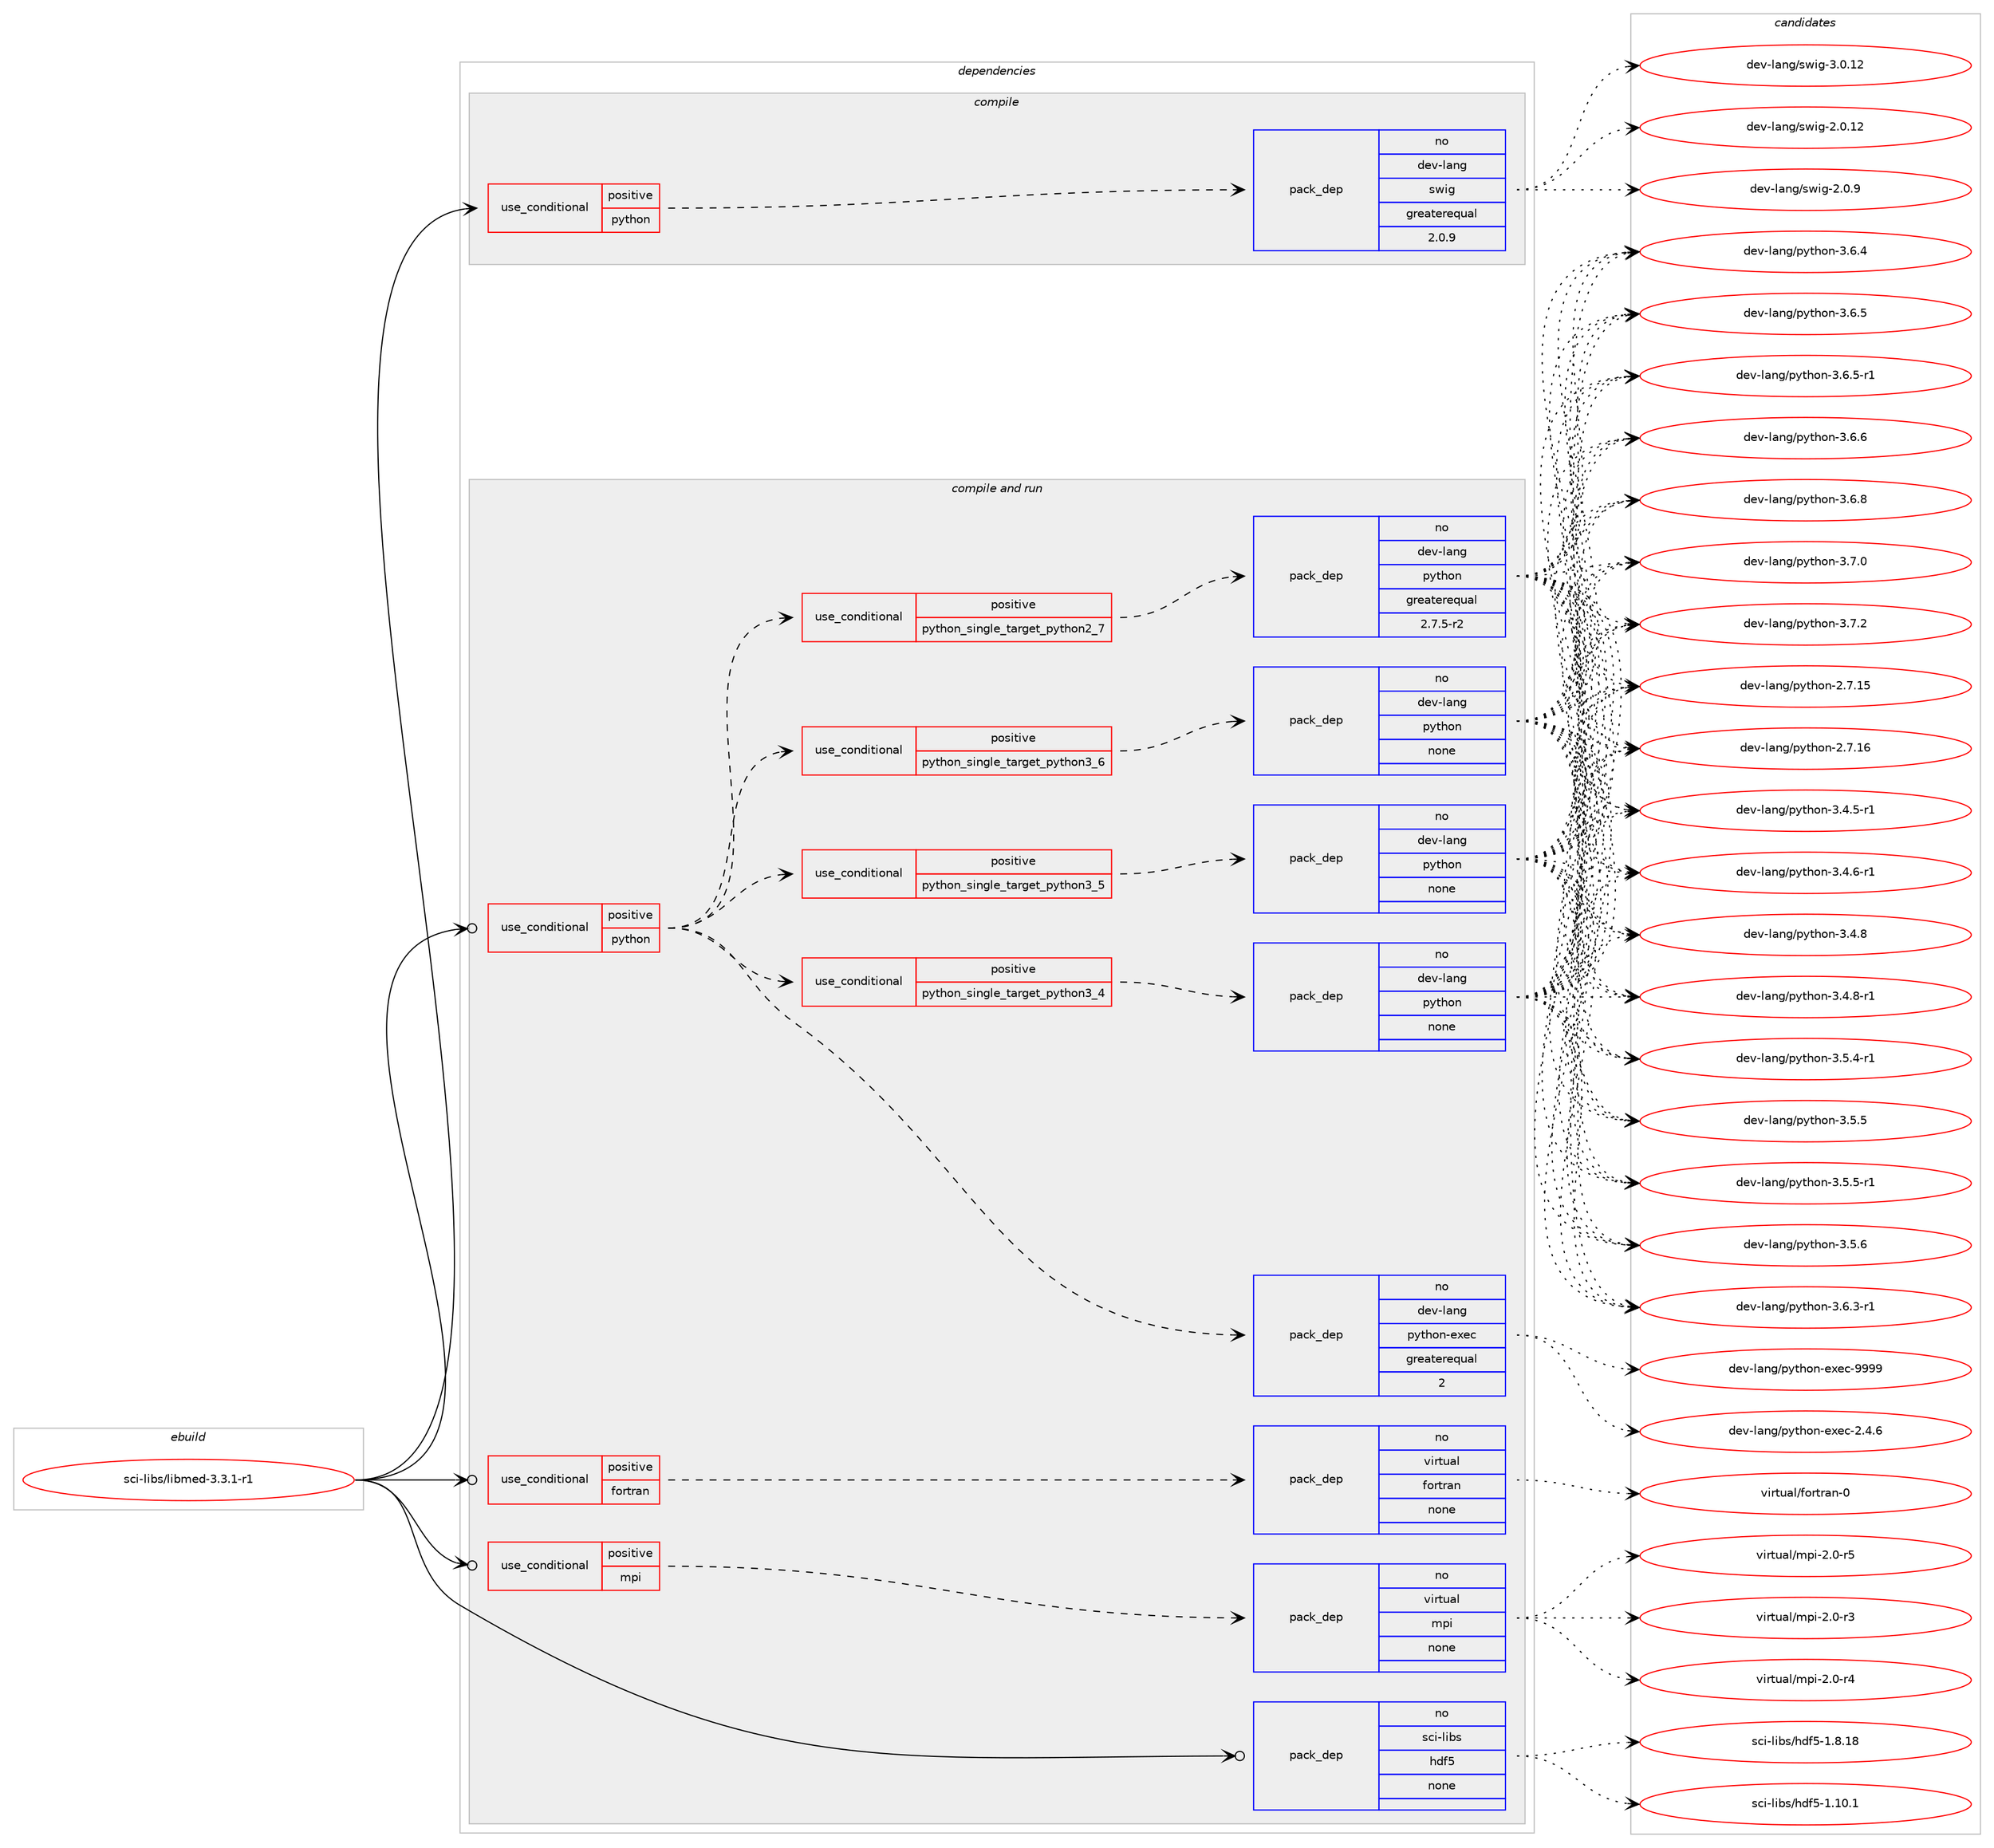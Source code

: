 digraph prolog {

# *************
# Graph options
# *************

newrank=true;
concentrate=true;
compound=true;
graph [rankdir=LR,fontname=Helvetica,fontsize=10,ranksep=1.5];#, ranksep=2.5, nodesep=0.2];
edge  [arrowhead=vee];
node  [fontname=Helvetica,fontsize=10];

# **********
# The ebuild
# **********

subgraph cluster_leftcol {
color=gray;
rank=same;
label=<<i>ebuild</i>>;
id [label="sci-libs/libmed-3.3.1-r1", color=red, width=4, href="../sci-libs/libmed-3.3.1-r1.svg"];
}

# ****************
# The dependencies
# ****************

subgraph cluster_midcol {
color=gray;
label=<<i>dependencies</i>>;
subgraph cluster_compile {
fillcolor="#eeeeee";
style=filled;
label=<<i>compile</i>>;
subgraph cond453481 {
dependency1693979 [label=<<TABLE BORDER="0" CELLBORDER="1" CELLSPACING="0" CELLPADDING="4"><TR><TD ROWSPAN="3" CELLPADDING="10">use_conditional</TD></TR><TR><TD>positive</TD></TR><TR><TD>python</TD></TR></TABLE>>, shape=none, color=red];
subgraph pack1212735 {
dependency1693980 [label=<<TABLE BORDER="0" CELLBORDER="1" CELLSPACING="0" CELLPADDING="4" WIDTH="220"><TR><TD ROWSPAN="6" CELLPADDING="30">pack_dep</TD></TR><TR><TD WIDTH="110">no</TD></TR><TR><TD>dev-lang</TD></TR><TR><TD>swig</TD></TR><TR><TD>greaterequal</TD></TR><TR><TD>2.0.9</TD></TR></TABLE>>, shape=none, color=blue];
}
dependency1693979:e -> dependency1693980:w [weight=20,style="dashed",arrowhead="vee"];
}
id:e -> dependency1693979:w [weight=20,style="solid",arrowhead="vee"];
}
subgraph cluster_compileandrun {
fillcolor="#eeeeee";
style=filled;
label=<<i>compile and run</i>>;
subgraph cond453482 {
dependency1693981 [label=<<TABLE BORDER="0" CELLBORDER="1" CELLSPACING="0" CELLPADDING="4"><TR><TD ROWSPAN="3" CELLPADDING="10">use_conditional</TD></TR><TR><TD>positive</TD></TR><TR><TD>fortran</TD></TR></TABLE>>, shape=none, color=red];
subgraph pack1212736 {
dependency1693982 [label=<<TABLE BORDER="0" CELLBORDER="1" CELLSPACING="0" CELLPADDING="4" WIDTH="220"><TR><TD ROWSPAN="6" CELLPADDING="30">pack_dep</TD></TR><TR><TD WIDTH="110">no</TD></TR><TR><TD>virtual</TD></TR><TR><TD>fortran</TD></TR><TR><TD>none</TD></TR><TR><TD></TD></TR></TABLE>>, shape=none, color=blue];
}
dependency1693981:e -> dependency1693982:w [weight=20,style="dashed",arrowhead="vee"];
}
id:e -> dependency1693981:w [weight=20,style="solid",arrowhead="odotvee"];
subgraph cond453483 {
dependency1693983 [label=<<TABLE BORDER="0" CELLBORDER="1" CELLSPACING="0" CELLPADDING="4"><TR><TD ROWSPAN="3" CELLPADDING="10">use_conditional</TD></TR><TR><TD>positive</TD></TR><TR><TD>mpi</TD></TR></TABLE>>, shape=none, color=red];
subgraph pack1212737 {
dependency1693984 [label=<<TABLE BORDER="0" CELLBORDER="1" CELLSPACING="0" CELLPADDING="4" WIDTH="220"><TR><TD ROWSPAN="6" CELLPADDING="30">pack_dep</TD></TR><TR><TD WIDTH="110">no</TD></TR><TR><TD>virtual</TD></TR><TR><TD>mpi</TD></TR><TR><TD>none</TD></TR><TR><TD></TD></TR></TABLE>>, shape=none, color=blue];
}
dependency1693983:e -> dependency1693984:w [weight=20,style="dashed",arrowhead="vee"];
}
id:e -> dependency1693983:w [weight=20,style="solid",arrowhead="odotvee"];
subgraph cond453484 {
dependency1693985 [label=<<TABLE BORDER="0" CELLBORDER="1" CELLSPACING="0" CELLPADDING="4"><TR><TD ROWSPAN="3" CELLPADDING="10">use_conditional</TD></TR><TR><TD>positive</TD></TR><TR><TD>python</TD></TR></TABLE>>, shape=none, color=red];
subgraph cond453485 {
dependency1693986 [label=<<TABLE BORDER="0" CELLBORDER="1" CELLSPACING="0" CELLPADDING="4"><TR><TD ROWSPAN="3" CELLPADDING="10">use_conditional</TD></TR><TR><TD>positive</TD></TR><TR><TD>python_single_target_python2_7</TD></TR></TABLE>>, shape=none, color=red];
subgraph pack1212738 {
dependency1693987 [label=<<TABLE BORDER="0" CELLBORDER="1" CELLSPACING="0" CELLPADDING="4" WIDTH="220"><TR><TD ROWSPAN="6" CELLPADDING="30">pack_dep</TD></TR><TR><TD WIDTH="110">no</TD></TR><TR><TD>dev-lang</TD></TR><TR><TD>python</TD></TR><TR><TD>greaterequal</TD></TR><TR><TD>2.7.5-r2</TD></TR></TABLE>>, shape=none, color=blue];
}
dependency1693986:e -> dependency1693987:w [weight=20,style="dashed",arrowhead="vee"];
}
dependency1693985:e -> dependency1693986:w [weight=20,style="dashed",arrowhead="vee"];
subgraph cond453486 {
dependency1693988 [label=<<TABLE BORDER="0" CELLBORDER="1" CELLSPACING="0" CELLPADDING="4"><TR><TD ROWSPAN="3" CELLPADDING="10">use_conditional</TD></TR><TR><TD>positive</TD></TR><TR><TD>python_single_target_python3_4</TD></TR></TABLE>>, shape=none, color=red];
subgraph pack1212739 {
dependency1693989 [label=<<TABLE BORDER="0" CELLBORDER="1" CELLSPACING="0" CELLPADDING="4" WIDTH="220"><TR><TD ROWSPAN="6" CELLPADDING="30">pack_dep</TD></TR><TR><TD WIDTH="110">no</TD></TR><TR><TD>dev-lang</TD></TR><TR><TD>python</TD></TR><TR><TD>none</TD></TR><TR><TD></TD></TR></TABLE>>, shape=none, color=blue];
}
dependency1693988:e -> dependency1693989:w [weight=20,style="dashed",arrowhead="vee"];
}
dependency1693985:e -> dependency1693988:w [weight=20,style="dashed",arrowhead="vee"];
subgraph cond453487 {
dependency1693990 [label=<<TABLE BORDER="0" CELLBORDER="1" CELLSPACING="0" CELLPADDING="4"><TR><TD ROWSPAN="3" CELLPADDING="10">use_conditional</TD></TR><TR><TD>positive</TD></TR><TR><TD>python_single_target_python3_5</TD></TR></TABLE>>, shape=none, color=red];
subgraph pack1212740 {
dependency1693991 [label=<<TABLE BORDER="0" CELLBORDER="1" CELLSPACING="0" CELLPADDING="4" WIDTH="220"><TR><TD ROWSPAN="6" CELLPADDING="30">pack_dep</TD></TR><TR><TD WIDTH="110">no</TD></TR><TR><TD>dev-lang</TD></TR><TR><TD>python</TD></TR><TR><TD>none</TD></TR><TR><TD></TD></TR></TABLE>>, shape=none, color=blue];
}
dependency1693990:e -> dependency1693991:w [weight=20,style="dashed",arrowhead="vee"];
}
dependency1693985:e -> dependency1693990:w [weight=20,style="dashed",arrowhead="vee"];
subgraph cond453488 {
dependency1693992 [label=<<TABLE BORDER="0" CELLBORDER="1" CELLSPACING="0" CELLPADDING="4"><TR><TD ROWSPAN="3" CELLPADDING="10">use_conditional</TD></TR><TR><TD>positive</TD></TR><TR><TD>python_single_target_python3_6</TD></TR></TABLE>>, shape=none, color=red];
subgraph pack1212741 {
dependency1693993 [label=<<TABLE BORDER="0" CELLBORDER="1" CELLSPACING="0" CELLPADDING="4" WIDTH="220"><TR><TD ROWSPAN="6" CELLPADDING="30">pack_dep</TD></TR><TR><TD WIDTH="110">no</TD></TR><TR><TD>dev-lang</TD></TR><TR><TD>python</TD></TR><TR><TD>none</TD></TR><TR><TD></TD></TR></TABLE>>, shape=none, color=blue];
}
dependency1693992:e -> dependency1693993:w [weight=20,style="dashed",arrowhead="vee"];
}
dependency1693985:e -> dependency1693992:w [weight=20,style="dashed",arrowhead="vee"];
subgraph pack1212742 {
dependency1693994 [label=<<TABLE BORDER="0" CELLBORDER="1" CELLSPACING="0" CELLPADDING="4" WIDTH="220"><TR><TD ROWSPAN="6" CELLPADDING="30">pack_dep</TD></TR><TR><TD WIDTH="110">no</TD></TR><TR><TD>dev-lang</TD></TR><TR><TD>python-exec</TD></TR><TR><TD>greaterequal</TD></TR><TR><TD>2</TD></TR></TABLE>>, shape=none, color=blue];
}
dependency1693985:e -> dependency1693994:w [weight=20,style="dashed",arrowhead="vee"];
}
id:e -> dependency1693985:w [weight=20,style="solid",arrowhead="odotvee"];
subgraph pack1212743 {
dependency1693995 [label=<<TABLE BORDER="0" CELLBORDER="1" CELLSPACING="0" CELLPADDING="4" WIDTH="220"><TR><TD ROWSPAN="6" CELLPADDING="30">pack_dep</TD></TR><TR><TD WIDTH="110">no</TD></TR><TR><TD>sci-libs</TD></TR><TR><TD>hdf5</TD></TR><TR><TD>none</TD></TR><TR><TD></TD></TR></TABLE>>, shape=none, color=blue];
}
id:e -> dependency1693995:w [weight=20,style="solid",arrowhead="odotvee"];
}
subgraph cluster_run {
fillcolor="#eeeeee";
style=filled;
label=<<i>run</i>>;
}
}

# **************
# The candidates
# **************

subgraph cluster_choices {
rank=same;
color=gray;
label=<<i>candidates</i>>;

subgraph choice1212735 {
color=black;
nodesep=1;
choice10010111845108971101034711511910510345504648464950 [label="dev-lang/swig-2.0.12", color=red, width=4,href="../dev-lang/swig-2.0.12.svg"];
choice100101118451089711010347115119105103455046484657 [label="dev-lang/swig-2.0.9", color=red, width=4,href="../dev-lang/swig-2.0.9.svg"];
choice10010111845108971101034711511910510345514648464950 [label="dev-lang/swig-3.0.12", color=red, width=4,href="../dev-lang/swig-3.0.12.svg"];
dependency1693980:e -> choice10010111845108971101034711511910510345504648464950:w [style=dotted,weight="100"];
dependency1693980:e -> choice100101118451089711010347115119105103455046484657:w [style=dotted,weight="100"];
dependency1693980:e -> choice10010111845108971101034711511910510345514648464950:w [style=dotted,weight="100"];
}
subgraph choice1212736 {
color=black;
nodesep=1;
choice1181051141161179710847102111114116114971104548 [label="virtual/fortran-0", color=red, width=4,href="../virtual/fortran-0.svg"];
dependency1693982:e -> choice1181051141161179710847102111114116114971104548:w [style=dotted,weight="100"];
}
subgraph choice1212737 {
color=black;
nodesep=1;
choice1181051141161179710847109112105455046484511451 [label="virtual/mpi-2.0-r3", color=red, width=4,href="../virtual/mpi-2.0-r3.svg"];
choice1181051141161179710847109112105455046484511452 [label="virtual/mpi-2.0-r4", color=red, width=4,href="../virtual/mpi-2.0-r4.svg"];
choice1181051141161179710847109112105455046484511453 [label="virtual/mpi-2.0-r5", color=red, width=4,href="../virtual/mpi-2.0-r5.svg"];
dependency1693984:e -> choice1181051141161179710847109112105455046484511451:w [style=dotted,weight="100"];
dependency1693984:e -> choice1181051141161179710847109112105455046484511452:w [style=dotted,weight="100"];
dependency1693984:e -> choice1181051141161179710847109112105455046484511453:w [style=dotted,weight="100"];
}
subgraph choice1212738 {
color=black;
nodesep=1;
choice10010111845108971101034711212111610411111045504655464953 [label="dev-lang/python-2.7.15", color=red, width=4,href="../dev-lang/python-2.7.15.svg"];
choice10010111845108971101034711212111610411111045504655464954 [label="dev-lang/python-2.7.16", color=red, width=4,href="../dev-lang/python-2.7.16.svg"];
choice1001011184510897110103471121211161041111104551465246534511449 [label="dev-lang/python-3.4.5-r1", color=red, width=4,href="../dev-lang/python-3.4.5-r1.svg"];
choice1001011184510897110103471121211161041111104551465246544511449 [label="dev-lang/python-3.4.6-r1", color=red, width=4,href="../dev-lang/python-3.4.6-r1.svg"];
choice100101118451089711010347112121116104111110455146524656 [label="dev-lang/python-3.4.8", color=red, width=4,href="../dev-lang/python-3.4.8.svg"];
choice1001011184510897110103471121211161041111104551465246564511449 [label="dev-lang/python-3.4.8-r1", color=red, width=4,href="../dev-lang/python-3.4.8-r1.svg"];
choice1001011184510897110103471121211161041111104551465346524511449 [label="dev-lang/python-3.5.4-r1", color=red, width=4,href="../dev-lang/python-3.5.4-r1.svg"];
choice100101118451089711010347112121116104111110455146534653 [label="dev-lang/python-3.5.5", color=red, width=4,href="../dev-lang/python-3.5.5.svg"];
choice1001011184510897110103471121211161041111104551465346534511449 [label="dev-lang/python-3.5.5-r1", color=red, width=4,href="../dev-lang/python-3.5.5-r1.svg"];
choice100101118451089711010347112121116104111110455146534654 [label="dev-lang/python-3.5.6", color=red, width=4,href="../dev-lang/python-3.5.6.svg"];
choice1001011184510897110103471121211161041111104551465446514511449 [label="dev-lang/python-3.6.3-r1", color=red, width=4,href="../dev-lang/python-3.6.3-r1.svg"];
choice100101118451089711010347112121116104111110455146544652 [label="dev-lang/python-3.6.4", color=red, width=4,href="../dev-lang/python-3.6.4.svg"];
choice100101118451089711010347112121116104111110455146544653 [label="dev-lang/python-3.6.5", color=red, width=4,href="../dev-lang/python-3.6.5.svg"];
choice1001011184510897110103471121211161041111104551465446534511449 [label="dev-lang/python-3.6.5-r1", color=red, width=4,href="../dev-lang/python-3.6.5-r1.svg"];
choice100101118451089711010347112121116104111110455146544654 [label="dev-lang/python-3.6.6", color=red, width=4,href="../dev-lang/python-3.6.6.svg"];
choice100101118451089711010347112121116104111110455146544656 [label="dev-lang/python-3.6.8", color=red, width=4,href="../dev-lang/python-3.6.8.svg"];
choice100101118451089711010347112121116104111110455146554648 [label="dev-lang/python-3.7.0", color=red, width=4,href="../dev-lang/python-3.7.0.svg"];
choice100101118451089711010347112121116104111110455146554650 [label="dev-lang/python-3.7.2", color=red, width=4,href="../dev-lang/python-3.7.2.svg"];
dependency1693987:e -> choice10010111845108971101034711212111610411111045504655464953:w [style=dotted,weight="100"];
dependency1693987:e -> choice10010111845108971101034711212111610411111045504655464954:w [style=dotted,weight="100"];
dependency1693987:e -> choice1001011184510897110103471121211161041111104551465246534511449:w [style=dotted,weight="100"];
dependency1693987:e -> choice1001011184510897110103471121211161041111104551465246544511449:w [style=dotted,weight="100"];
dependency1693987:e -> choice100101118451089711010347112121116104111110455146524656:w [style=dotted,weight="100"];
dependency1693987:e -> choice1001011184510897110103471121211161041111104551465246564511449:w [style=dotted,weight="100"];
dependency1693987:e -> choice1001011184510897110103471121211161041111104551465346524511449:w [style=dotted,weight="100"];
dependency1693987:e -> choice100101118451089711010347112121116104111110455146534653:w [style=dotted,weight="100"];
dependency1693987:e -> choice1001011184510897110103471121211161041111104551465346534511449:w [style=dotted,weight="100"];
dependency1693987:e -> choice100101118451089711010347112121116104111110455146534654:w [style=dotted,weight="100"];
dependency1693987:e -> choice1001011184510897110103471121211161041111104551465446514511449:w [style=dotted,weight="100"];
dependency1693987:e -> choice100101118451089711010347112121116104111110455146544652:w [style=dotted,weight="100"];
dependency1693987:e -> choice100101118451089711010347112121116104111110455146544653:w [style=dotted,weight="100"];
dependency1693987:e -> choice1001011184510897110103471121211161041111104551465446534511449:w [style=dotted,weight="100"];
dependency1693987:e -> choice100101118451089711010347112121116104111110455146544654:w [style=dotted,weight="100"];
dependency1693987:e -> choice100101118451089711010347112121116104111110455146544656:w [style=dotted,weight="100"];
dependency1693987:e -> choice100101118451089711010347112121116104111110455146554648:w [style=dotted,weight="100"];
dependency1693987:e -> choice100101118451089711010347112121116104111110455146554650:w [style=dotted,weight="100"];
}
subgraph choice1212739 {
color=black;
nodesep=1;
choice10010111845108971101034711212111610411111045504655464953 [label="dev-lang/python-2.7.15", color=red, width=4,href="../dev-lang/python-2.7.15.svg"];
choice10010111845108971101034711212111610411111045504655464954 [label="dev-lang/python-2.7.16", color=red, width=4,href="../dev-lang/python-2.7.16.svg"];
choice1001011184510897110103471121211161041111104551465246534511449 [label="dev-lang/python-3.4.5-r1", color=red, width=4,href="../dev-lang/python-3.4.5-r1.svg"];
choice1001011184510897110103471121211161041111104551465246544511449 [label="dev-lang/python-3.4.6-r1", color=red, width=4,href="../dev-lang/python-3.4.6-r1.svg"];
choice100101118451089711010347112121116104111110455146524656 [label="dev-lang/python-3.4.8", color=red, width=4,href="../dev-lang/python-3.4.8.svg"];
choice1001011184510897110103471121211161041111104551465246564511449 [label="dev-lang/python-3.4.8-r1", color=red, width=4,href="../dev-lang/python-3.4.8-r1.svg"];
choice1001011184510897110103471121211161041111104551465346524511449 [label="dev-lang/python-3.5.4-r1", color=red, width=4,href="../dev-lang/python-3.5.4-r1.svg"];
choice100101118451089711010347112121116104111110455146534653 [label="dev-lang/python-3.5.5", color=red, width=4,href="../dev-lang/python-3.5.5.svg"];
choice1001011184510897110103471121211161041111104551465346534511449 [label="dev-lang/python-3.5.5-r1", color=red, width=4,href="../dev-lang/python-3.5.5-r1.svg"];
choice100101118451089711010347112121116104111110455146534654 [label="dev-lang/python-3.5.6", color=red, width=4,href="../dev-lang/python-3.5.6.svg"];
choice1001011184510897110103471121211161041111104551465446514511449 [label="dev-lang/python-3.6.3-r1", color=red, width=4,href="../dev-lang/python-3.6.3-r1.svg"];
choice100101118451089711010347112121116104111110455146544652 [label="dev-lang/python-3.6.4", color=red, width=4,href="../dev-lang/python-3.6.4.svg"];
choice100101118451089711010347112121116104111110455146544653 [label="dev-lang/python-3.6.5", color=red, width=4,href="../dev-lang/python-3.6.5.svg"];
choice1001011184510897110103471121211161041111104551465446534511449 [label="dev-lang/python-3.6.5-r1", color=red, width=4,href="../dev-lang/python-3.6.5-r1.svg"];
choice100101118451089711010347112121116104111110455146544654 [label="dev-lang/python-3.6.6", color=red, width=4,href="../dev-lang/python-3.6.6.svg"];
choice100101118451089711010347112121116104111110455146544656 [label="dev-lang/python-3.6.8", color=red, width=4,href="../dev-lang/python-3.6.8.svg"];
choice100101118451089711010347112121116104111110455146554648 [label="dev-lang/python-3.7.0", color=red, width=4,href="../dev-lang/python-3.7.0.svg"];
choice100101118451089711010347112121116104111110455146554650 [label="dev-lang/python-3.7.2", color=red, width=4,href="../dev-lang/python-3.7.2.svg"];
dependency1693989:e -> choice10010111845108971101034711212111610411111045504655464953:w [style=dotted,weight="100"];
dependency1693989:e -> choice10010111845108971101034711212111610411111045504655464954:w [style=dotted,weight="100"];
dependency1693989:e -> choice1001011184510897110103471121211161041111104551465246534511449:w [style=dotted,weight="100"];
dependency1693989:e -> choice1001011184510897110103471121211161041111104551465246544511449:w [style=dotted,weight="100"];
dependency1693989:e -> choice100101118451089711010347112121116104111110455146524656:w [style=dotted,weight="100"];
dependency1693989:e -> choice1001011184510897110103471121211161041111104551465246564511449:w [style=dotted,weight="100"];
dependency1693989:e -> choice1001011184510897110103471121211161041111104551465346524511449:w [style=dotted,weight="100"];
dependency1693989:e -> choice100101118451089711010347112121116104111110455146534653:w [style=dotted,weight="100"];
dependency1693989:e -> choice1001011184510897110103471121211161041111104551465346534511449:w [style=dotted,weight="100"];
dependency1693989:e -> choice100101118451089711010347112121116104111110455146534654:w [style=dotted,weight="100"];
dependency1693989:e -> choice1001011184510897110103471121211161041111104551465446514511449:w [style=dotted,weight="100"];
dependency1693989:e -> choice100101118451089711010347112121116104111110455146544652:w [style=dotted,weight="100"];
dependency1693989:e -> choice100101118451089711010347112121116104111110455146544653:w [style=dotted,weight="100"];
dependency1693989:e -> choice1001011184510897110103471121211161041111104551465446534511449:w [style=dotted,weight="100"];
dependency1693989:e -> choice100101118451089711010347112121116104111110455146544654:w [style=dotted,weight="100"];
dependency1693989:e -> choice100101118451089711010347112121116104111110455146544656:w [style=dotted,weight="100"];
dependency1693989:e -> choice100101118451089711010347112121116104111110455146554648:w [style=dotted,weight="100"];
dependency1693989:e -> choice100101118451089711010347112121116104111110455146554650:w [style=dotted,weight="100"];
}
subgraph choice1212740 {
color=black;
nodesep=1;
choice10010111845108971101034711212111610411111045504655464953 [label="dev-lang/python-2.7.15", color=red, width=4,href="../dev-lang/python-2.7.15.svg"];
choice10010111845108971101034711212111610411111045504655464954 [label="dev-lang/python-2.7.16", color=red, width=4,href="../dev-lang/python-2.7.16.svg"];
choice1001011184510897110103471121211161041111104551465246534511449 [label="dev-lang/python-3.4.5-r1", color=red, width=4,href="../dev-lang/python-3.4.5-r1.svg"];
choice1001011184510897110103471121211161041111104551465246544511449 [label="dev-lang/python-3.4.6-r1", color=red, width=4,href="../dev-lang/python-3.4.6-r1.svg"];
choice100101118451089711010347112121116104111110455146524656 [label="dev-lang/python-3.4.8", color=red, width=4,href="../dev-lang/python-3.4.8.svg"];
choice1001011184510897110103471121211161041111104551465246564511449 [label="dev-lang/python-3.4.8-r1", color=red, width=4,href="../dev-lang/python-3.4.8-r1.svg"];
choice1001011184510897110103471121211161041111104551465346524511449 [label="dev-lang/python-3.5.4-r1", color=red, width=4,href="../dev-lang/python-3.5.4-r1.svg"];
choice100101118451089711010347112121116104111110455146534653 [label="dev-lang/python-3.5.5", color=red, width=4,href="../dev-lang/python-3.5.5.svg"];
choice1001011184510897110103471121211161041111104551465346534511449 [label="dev-lang/python-3.5.5-r1", color=red, width=4,href="../dev-lang/python-3.5.5-r1.svg"];
choice100101118451089711010347112121116104111110455146534654 [label="dev-lang/python-3.5.6", color=red, width=4,href="../dev-lang/python-3.5.6.svg"];
choice1001011184510897110103471121211161041111104551465446514511449 [label="dev-lang/python-3.6.3-r1", color=red, width=4,href="../dev-lang/python-3.6.3-r1.svg"];
choice100101118451089711010347112121116104111110455146544652 [label="dev-lang/python-3.6.4", color=red, width=4,href="../dev-lang/python-3.6.4.svg"];
choice100101118451089711010347112121116104111110455146544653 [label="dev-lang/python-3.6.5", color=red, width=4,href="../dev-lang/python-3.6.5.svg"];
choice1001011184510897110103471121211161041111104551465446534511449 [label="dev-lang/python-3.6.5-r1", color=red, width=4,href="../dev-lang/python-3.6.5-r1.svg"];
choice100101118451089711010347112121116104111110455146544654 [label="dev-lang/python-3.6.6", color=red, width=4,href="../dev-lang/python-3.6.6.svg"];
choice100101118451089711010347112121116104111110455146544656 [label="dev-lang/python-3.6.8", color=red, width=4,href="../dev-lang/python-3.6.8.svg"];
choice100101118451089711010347112121116104111110455146554648 [label="dev-lang/python-3.7.0", color=red, width=4,href="../dev-lang/python-3.7.0.svg"];
choice100101118451089711010347112121116104111110455146554650 [label="dev-lang/python-3.7.2", color=red, width=4,href="../dev-lang/python-3.7.2.svg"];
dependency1693991:e -> choice10010111845108971101034711212111610411111045504655464953:w [style=dotted,weight="100"];
dependency1693991:e -> choice10010111845108971101034711212111610411111045504655464954:w [style=dotted,weight="100"];
dependency1693991:e -> choice1001011184510897110103471121211161041111104551465246534511449:w [style=dotted,weight="100"];
dependency1693991:e -> choice1001011184510897110103471121211161041111104551465246544511449:w [style=dotted,weight="100"];
dependency1693991:e -> choice100101118451089711010347112121116104111110455146524656:w [style=dotted,weight="100"];
dependency1693991:e -> choice1001011184510897110103471121211161041111104551465246564511449:w [style=dotted,weight="100"];
dependency1693991:e -> choice1001011184510897110103471121211161041111104551465346524511449:w [style=dotted,weight="100"];
dependency1693991:e -> choice100101118451089711010347112121116104111110455146534653:w [style=dotted,weight="100"];
dependency1693991:e -> choice1001011184510897110103471121211161041111104551465346534511449:w [style=dotted,weight="100"];
dependency1693991:e -> choice100101118451089711010347112121116104111110455146534654:w [style=dotted,weight="100"];
dependency1693991:e -> choice1001011184510897110103471121211161041111104551465446514511449:w [style=dotted,weight="100"];
dependency1693991:e -> choice100101118451089711010347112121116104111110455146544652:w [style=dotted,weight="100"];
dependency1693991:e -> choice100101118451089711010347112121116104111110455146544653:w [style=dotted,weight="100"];
dependency1693991:e -> choice1001011184510897110103471121211161041111104551465446534511449:w [style=dotted,weight="100"];
dependency1693991:e -> choice100101118451089711010347112121116104111110455146544654:w [style=dotted,weight="100"];
dependency1693991:e -> choice100101118451089711010347112121116104111110455146544656:w [style=dotted,weight="100"];
dependency1693991:e -> choice100101118451089711010347112121116104111110455146554648:w [style=dotted,weight="100"];
dependency1693991:e -> choice100101118451089711010347112121116104111110455146554650:w [style=dotted,weight="100"];
}
subgraph choice1212741 {
color=black;
nodesep=1;
choice10010111845108971101034711212111610411111045504655464953 [label="dev-lang/python-2.7.15", color=red, width=4,href="../dev-lang/python-2.7.15.svg"];
choice10010111845108971101034711212111610411111045504655464954 [label="dev-lang/python-2.7.16", color=red, width=4,href="../dev-lang/python-2.7.16.svg"];
choice1001011184510897110103471121211161041111104551465246534511449 [label="dev-lang/python-3.4.5-r1", color=red, width=4,href="../dev-lang/python-3.4.5-r1.svg"];
choice1001011184510897110103471121211161041111104551465246544511449 [label="dev-lang/python-3.4.6-r1", color=red, width=4,href="../dev-lang/python-3.4.6-r1.svg"];
choice100101118451089711010347112121116104111110455146524656 [label="dev-lang/python-3.4.8", color=red, width=4,href="../dev-lang/python-3.4.8.svg"];
choice1001011184510897110103471121211161041111104551465246564511449 [label="dev-lang/python-3.4.8-r1", color=red, width=4,href="../dev-lang/python-3.4.8-r1.svg"];
choice1001011184510897110103471121211161041111104551465346524511449 [label="dev-lang/python-3.5.4-r1", color=red, width=4,href="../dev-lang/python-3.5.4-r1.svg"];
choice100101118451089711010347112121116104111110455146534653 [label="dev-lang/python-3.5.5", color=red, width=4,href="../dev-lang/python-3.5.5.svg"];
choice1001011184510897110103471121211161041111104551465346534511449 [label="dev-lang/python-3.5.5-r1", color=red, width=4,href="../dev-lang/python-3.5.5-r1.svg"];
choice100101118451089711010347112121116104111110455146534654 [label="dev-lang/python-3.5.6", color=red, width=4,href="../dev-lang/python-3.5.6.svg"];
choice1001011184510897110103471121211161041111104551465446514511449 [label="dev-lang/python-3.6.3-r1", color=red, width=4,href="../dev-lang/python-3.6.3-r1.svg"];
choice100101118451089711010347112121116104111110455146544652 [label="dev-lang/python-3.6.4", color=red, width=4,href="../dev-lang/python-3.6.4.svg"];
choice100101118451089711010347112121116104111110455146544653 [label="dev-lang/python-3.6.5", color=red, width=4,href="../dev-lang/python-3.6.5.svg"];
choice1001011184510897110103471121211161041111104551465446534511449 [label="dev-lang/python-3.6.5-r1", color=red, width=4,href="../dev-lang/python-3.6.5-r1.svg"];
choice100101118451089711010347112121116104111110455146544654 [label="dev-lang/python-3.6.6", color=red, width=4,href="../dev-lang/python-3.6.6.svg"];
choice100101118451089711010347112121116104111110455146544656 [label="dev-lang/python-3.6.8", color=red, width=4,href="../dev-lang/python-3.6.8.svg"];
choice100101118451089711010347112121116104111110455146554648 [label="dev-lang/python-3.7.0", color=red, width=4,href="../dev-lang/python-3.7.0.svg"];
choice100101118451089711010347112121116104111110455146554650 [label="dev-lang/python-3.7.2", color=red, width=4,href="../dev-lang/python-3.7.2.svg"];
dependency1693993:e -> choice10010111845108971101034711212111610411111045504655464953:w [style=dotted,weight="100"];
dependency1693993:e -> choice10010111845108971101034711212111610411111045504655464954:w [style=dotted,weight="100"];
dependency1693993:e -> choice1001011184510897110103471121211161041111104551465246534511449:w [style=dotted,weight="100"];
dependency1693993:e -> choice1001011184510897110103471121211161041111104551465246544511449:w [style=dotted,weight="100"];
dependency1693993:e -> choice100101118451089711010347112121116104111110455146524656:w [style=dotted,weight="100"];
dependency1693993:e -> choice1001011184510897110103471121211161041111104551465246564511449:w [style=dotted,weight="100"];
dependency1693993:e -> choice1001011184510897110103471121211161041111104551465346524511449:w [style=dotted,weight="100"];
dependency1693993:e -> choice100101118451089711010347112121116104111110455146534653:w [style=dotted,weight="100"];
dependency1693993:e -> choice1001011184510897110103471121211161041111104551465346534511449:w [style=dotted,weight="100"];
dependency1693993:e -> choice100101118451089711010347112121116104111110455146534654:w [style=dotted,weight="100"];
dependency1693993:e -> choice1001011184510897110103471121211161041111104551465446514511449:w [style=dotted,weight="100"];
dependency1693993:e -> choice100101118451089711010347112121116104111110455146544652:w [style=dotted,weight="100"];
dependency1693993:e -> choice100101118451089711010347112121116104111110455146544653:w [style=dotted,weight="100"];
dependency1693993:e -> choice1001011184510897110103471121211161041111104551465446534511449:w [style=dotted,weight="100"];
dependency1693993:e -> choice100101118451089711010347112121116104111110455146544654:w [style=dotted,weight="100"];
dependency1693993:e -> choice100101118451089711010347112121116104111110455146544656:w [style=dotted,weight="100"];
dependency1693993:e -> choice100101118451089711010347112121116104111110455146554648:w [style=dotted,weight="100"];
dependency1693993:e -> choice100101118451089711010347112121116104111110455146554650:w [style=dotted,weight="100"];
}
subgraph choice1212742 {
color=black;
nodesep=1;
choice1001011184510897110103471121211161041111104510112010199455046524654 [label="dev-lang/python-exec-2.4.6", color=red, width=4,href="../dev-lang/python-exec-2.4.6.svg"];
choice10010111845108971101034711212111610411111045101120101994557575757 [label="dev-lang/python-exec-9999", color=red, width=4,href="../dev-lang/python-exec-9999.svg"];
dependency1693994:e -> choice1001011184510897110103471121211161041111104510112010199455046524654:w [style=dotted,weight="100"];
dependency1693994:e -> choice10010111845108971101034711212111610411111045101120101994557575757:w [style=dotted,weight="100"];
}
subgraph choice1212743 {
color=black;
nodesep=1;
choice115991054510810598115471041001025345494649484649 [label="sci-libs/hdf5-1.10.1", color=red, width=4,href="../sci-libs/hdf5-1.10.1.svg"];
choice115991054510810598115471041001025345494656464956 [label="sci-libs/hdf5-1.8.18", color=red, width=4,href="../sci-libs/hdf5-1.8.18.svg"];
dependency1693995:e -> choice115991054510810598115471041001025345494649484649:w [style=dotted,weight="100"];
dependency1693995:e -> choice115991054510810598115471041001025345494656464956:w [style=dotted,weight="100"];
}
}

}
